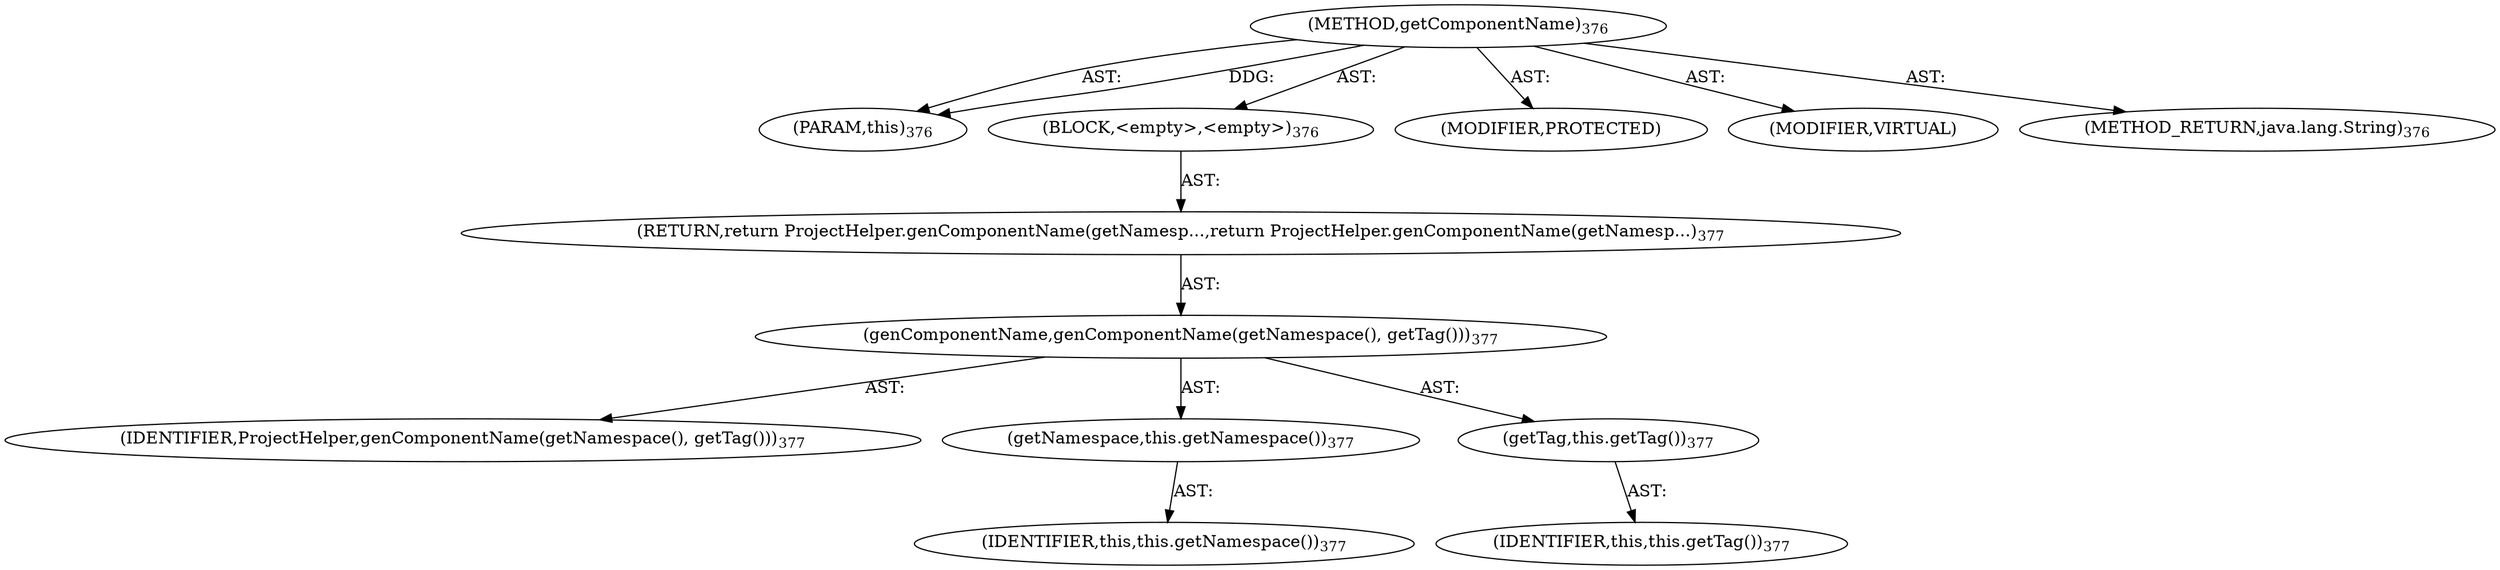 digraph "getComponentName" {  
"111669149713" [label = <(METHOD,getComponentName)<SUB>376</SUB>> ]
"115964116998" [label = <(PARAM,this)<SUB>376</SUB>> ]
"25769803817" [label = <(BLOCK,&lt;empty&gt;,&lt;empty&gt;)<SUB>376</SUB>> ]
"146028888070" [label = <(RETURN,return ProjectHelper.genComponentName(getNamesp...,return ProjectHelper.genComponentName(getNamesp...)<SUB>377</SUB>> ]
"30064771209" [label = <(genComponentName,genComponentName(getNamespace(), getTag()))<SUB>377</SUB>> ]
"68719476873" [label = <(IDENTIFIER,ProjectHelper,genComponentName(getNamespace(), getTag()))<SUB>377</SUB>> ]
"30064771210" [label = <(getNamespace,this.getNamespace())<SUB>377</SUB>> ]
"68719476755" [label = <(IDENTIFIER,this,this.getNamespace())<SUB>377</SUB>> ]
"30064771211" [label = <(getTag,this.getTag())<SUB>377</SUB>> ]
"68719476756" [label = <(IDENTIFIER,this,this.getTag())<SUB>377</SUB>> ]
"133143986216" [label = <(MODIFIER,PROTECTED)> ]
"133143986217" [label = <(MODIFIER,VIRTUAL)> ]
"128849018897" [label = <(METHOD_RETURN,java.lang.String)<SUB>376</SUB>> ]
  "111669149713" -> "115964116998"  [ label = "AST: "] 
  "111669149713" -> "25769803817"  [ label = "AST: "] 
  "111669149713" -> "133143986216"  [ label = "AST: "] 
  "111669149713" -> "133143986217"  [ label = "AST: "] 
  "111669149713" -> "128849018897"  [ label = "AST: "] 
  "25769803817" -> "146028888070"  [ label = "AST: "] 
  "146028888070" -> "30064771209"  [ label = "AST: "] 
  "30064771209" -> "68719476873"  [ label = "AST: "] 
  "30064771209" -> "30064771210"  [ label = "AST: "] 
  "30064771209" -> "30064771211"  [ label = "AST: "] 
  "30064771210" -> "68719476755"  [ label = "AST: "] 
  "30064771211" -> "68719476756"  [ label = "AST: "] 
  "111669149713" -> "115964116998"  [ label = "DDG: "] 
}
